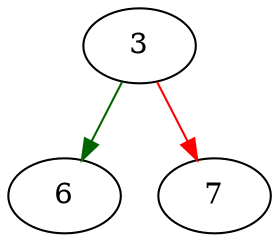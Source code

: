 strict digraph "file_name_concat" {
	// Node definitions.
	3 [entry=true];
	6;
	7;

	// Edge definitions.
	3 -> 6 [
		color=darkgreen
		cond=true
	];
	3 -> 7 [
		color=red
		cond=false
	];
}